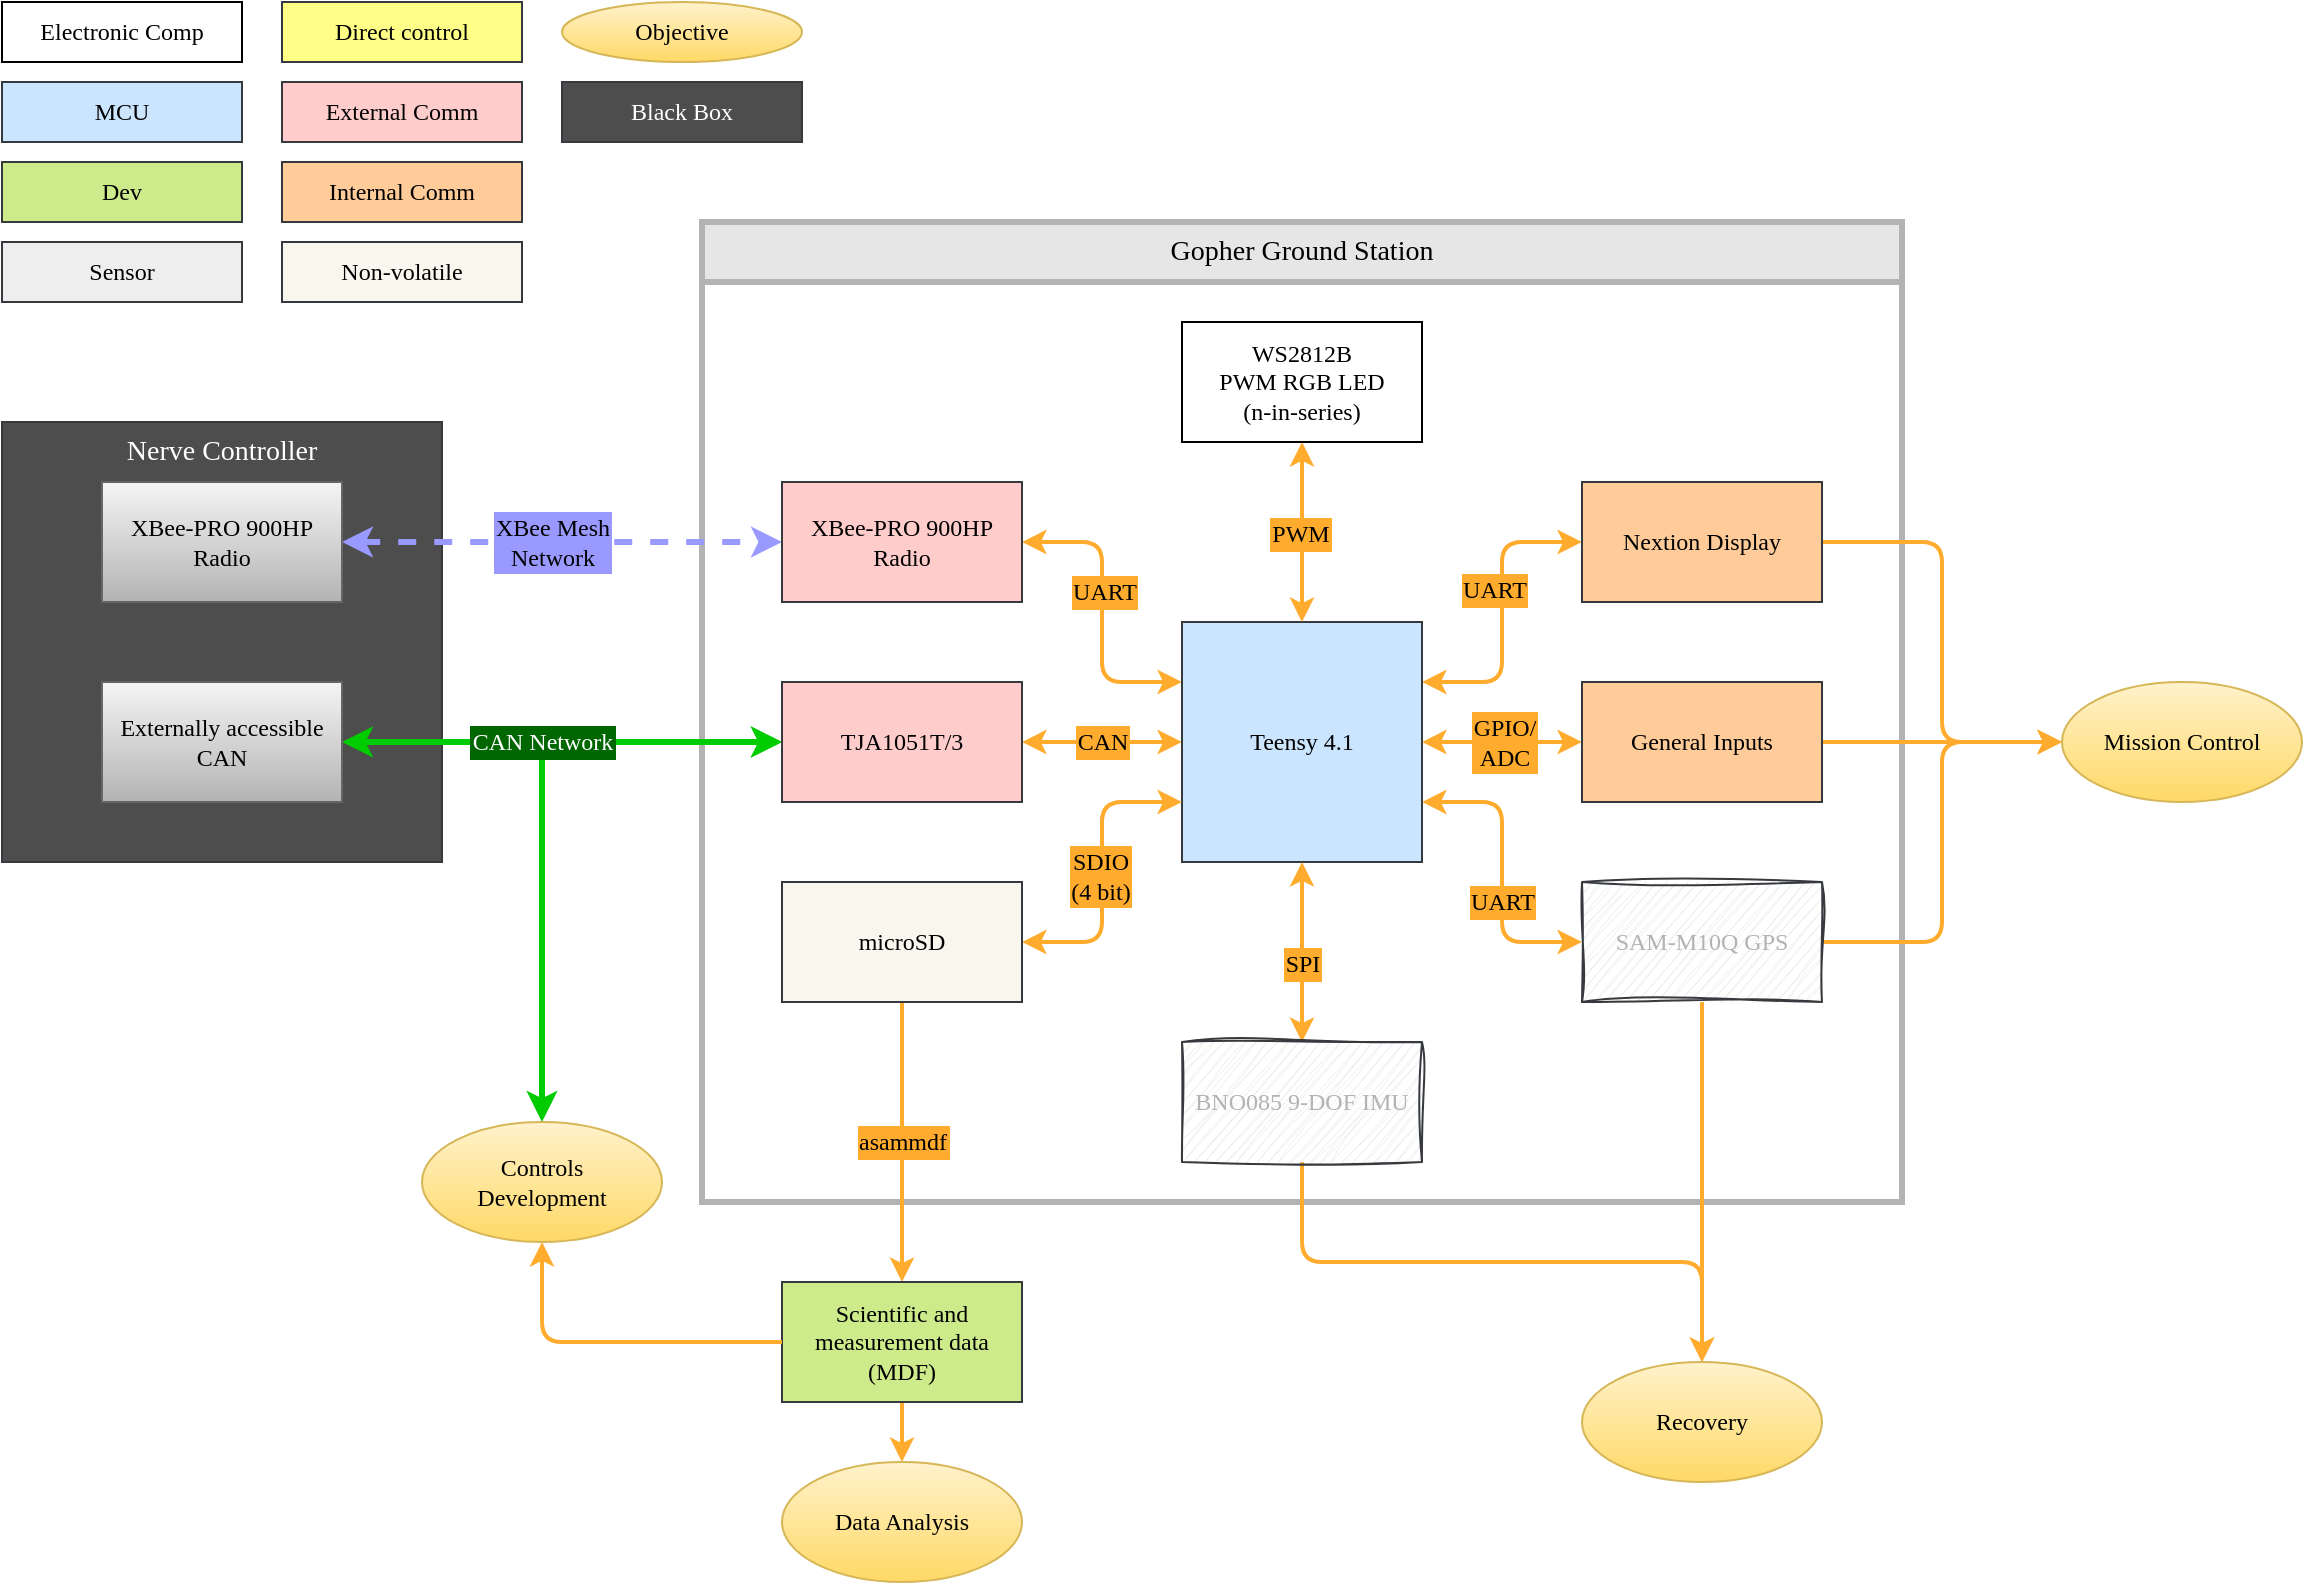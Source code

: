 <mxfile version="26.2.14">
  <diagram name="Page-1" id="97TUoN2fane45SlfonPO">
    <mxGraphModel dx="1426" dy="751" grid="1" gridSize="10" guides="1" tooltips="1" connect="1" arrows="1" fold="1" page="1" pageScale="1" pageWidth="1169" pageHeight="827" math="0" shadow="0">
      <root>
        <mxCell id="0" />
        <mxCell id="1" parent="0" />
        <mxCell id="kwVuulHhYQEp4bT080Gw-116" value="" style="rounded=0;whiteSpace=wrap;html=1;strokeWidth=3;strokeColor=#B3B3B3;fillColor=none;fontSize=14;verticalAlign=top;fontFamily=JetBrains Mono;fontSource=https%3A%2F%2Ffonts.googleapis.com%2Fcss%3Ffamily%3DJetBrains%2BMono;" parent="1" vertex="1">
          <mxGeometry x="360" y="120" width="600" height="490" as="geometry" />
        </mxCell>
        <mxCell id="kwVuulHhYQEp4bT080Gw-117" value="&lt;font data-font-src=&quot;https://fonts.googleapis.com/css?family=JetBrains+Mono&quot; face=&quot;JetBrains Mono&quot; style=&quot;font-size: 14px;&quot;&gt;Gopher Ground Station&lt;/font&gt;" style="rounded=0;whiteSpace=wrap;html=1;fillColor=#E6E6E6;strokeColor=#B3B3B3;strokeWidth=3;" parent="1" vertex="1">
          <mxGeometry x="360" y="120" width="600" height="30" as="geometry" />
        </mxCell>
        <mxCell id="kwVuulHhYQEp4bT080Gw-122" style="edgeStyle=orthogonalEdgeStyle;rounded=1;orthogonalLoop=1;jettySize=auto;html=1;exitX=0.5;exitY=0;exitDx=0;exitDy=0;entryX=0;entryY=0.5;entryDx=0;entryDy=0;strokeWidth=3;strokeColor=#00CC00;startArrow=classic;startFill=1;curved=0;" parent="1" source="kwVuulHhYQEp4bT080Gw-118" target="KvV1NGqTYcsydWI7pTUf-1" edge="1">
          <mxGeometry relative="1" as="geometry">
            <mxPoint x="210" y="390" as="sourcePoint" />
            <mxPoint x="400" y="380" as="targetPoint" />
          </mxGeometry>
        </mxCell>
        <mxCell id="kwVuulHhYQEp4bT080Gw-75" style="edgeStyle=orthogonalEdgeStyle;rounded=1;orthogonalLoop=1;jettySize=auto;html=1;exitX=0.5;exitY=1;exitDx=0;exitDy=0;strokeWidth=2;strokeColor=#FFAB2E;curved=0;entryX=0.5;entryY=0;entryDx=0;entryDy=0;" parent="1" source="kwVuulHhYQEp4bT080Gw-83" target="kwVuulHhYQEp4bT080Gw-115" edge="1">
          <mxGeometry relative="1" as="geometry">
            <mxPoint x="930" y="490" as="sourcePoint" />
            <mxPoint x="1070" y="420" as="targetPoint" />
          </mxGeometry>
        </mxCell>
        <mxCell id="kwVuulHhYQEp4bT080Gw-76" style="edgeStyle=orthogonalEdgeStyle;rounded=1;orthogonalLoop=1;jettySize=auto;html=1;exitX=0.5;exitY=1;exitDx=0;exitDy=0;strokeWidth=2;strokeColor=#FFAB2E;curved=0;entryX=0.5;entryY=0;entryDx=0;entryDy=0;" parent="1" source="kwVuulHhYQEp4bT080Gw-82" target="kwVuulHhYQEp4bT080Gw-115" edge="1">
          <mxGeometry relative="1" as="geometry">
            <mxPoint x="870" y="520" as="sourcePoint" />
            <mxPoint x="830" y="720" as="targetPoint" />
          </mxGeometry>
        </mxCell>
        <mxCell id="kwVuulHhYQEp4bT080Gw-84" value="&lt;font style=&quot;font-size: 14px;&quot;&gt;&lt;span style=&quot;color: rgb(255, 255, 255);&quot;&gt;Nerve Controller&lt;/span&gt;&lt;/font&gt;" style="rounded=0;whiteSpace=wrap;html=1;fontFamily=JetBrains Mono;fontSource=https%3A%2F%2Ffonts.googleapis.com%2Fcss%3Ffamily%3DJetBrains%2BMono;verticalAlign=top;fillColor=#4D4D4D;strokeColor=#36393d;strokeWidth=1;" parent="1" vertex="1">
          <mxGeometry x="10" y="220" width="220" height="220" as="geometry" />
        </mxCell>
        <mxCell id="kwVuulHhYQEp4bT080Gw-85" style="edgeStyle=orthogonalEdgeStyle;rounded=1;orthogonalLoop=1;jettySize=auto;html=1;exitX=1;exitY=0.5;exitDx=0;exitDy=0;entryX=0;entryY=0.5;entryDx=0;entryDy=0;strokeWidth=3;strokeColor=#9999FF;startArrow=classic;startFill=1;curved=0;dashed=1;" parent="1" source="kwVuulHhYQEp4bT080Gw-95" target="kwVuulHhYQEp4bT080Gw-78" edge="1">
          <mxGeometry relative="1" as="geometry" />
        </mxCell>
        <mxCell id="kwVuulHhYQEp4bT080Gw-86" value="&lt;div&gt;XBee Mesh&lt;/div&gt;&lt;div&gt;Network&lt;/div&gt;" style="edgeLabel;html=1;align=center;verticalAlign=middle;resizable=0;points=[];fontSize=12;fontFamily=JetBrains Mono;fontSource=https%3A%2F%2Ffonts.googleapis.com%2Fcss%3Ffamily%3DJetBrains%2BMono;labelBackgroundColor=#9999FF;labelBorderColor=#9999FF;" parent="kwVuulHhYQEp4bT080Gw-85" vertex="1" connectable="0">
          <mxGeometry x="-0.516" y="-3" relative="1" as="geometry">
            <mxPoint x="52" y="-3" as="offset" />
          </mxGeometry>
        </mxCell>
        <mxCell id="kwVuulHhYQEp4bT080Gw-87" style="edgeStyle=orthogonalEdgeStyle;rounded=1;orthogonalLoop=1;jettySize=auto;html=1;exitX=1;exitY=0.5;exitDx=0;exitDy=0;entryX=0;entryY=0.5;entryDx=0;entryDy=0;strokeWidth=3;strokeColor=#00CC00;startArrow=classic;startFill=1;curved=0;" parent="1" source="kwVuulHhYQEp4bT080Gw-99" target="KvV1NGqTYcsydWI7pTUf-1" edge="1">
          <mxGeometry relative="1" as="geometry">
            <mxPoint x="210" y="250" as="sourcePoint" />
            <mxPoint x="400" y="380" as="targetPoint" />
          </mxGeometry>
        </mxCell>
        <mxCell id="kwVuulHhYQEp4bT080Gw-88" value="CAN Network" style="edgeLabel;html=1;align=center;verticalAlign=middle;resizable=0;points=[];fontSize=12;fontFamily=JetBrains Mono;fontSource=https%3A%2F%2Ffonts.googleapis.com%2Fcss%3Ffamily%3DJetBrains%2BMono;labelBackgroundColor=#006600;labelBorderColor=#006600;fontColor=#FFFFFF;" parent="kwVuulHhYQEp4bT080Gw-87" vertex="1" connectable="0">
          <mxGeometry x="-0.516" y="-3" relative="1" as="geometry">
            <mxPoint x="47" y="-3" as="offset" />
          </mxGeometry>
        </mxCell>
        <mxCell id="kwVuulHhYQEp4bT080Gw-89" style="edgeStyle=orthogonalEdgeStyle;rounded=1;orthogonalLoop=1;jettySize=auto;html=1;entryX=0.5;entryY=0;entryDx=0;entryDy=0;strokeWidth=2;strokeColor=#FFAB2E;curved=0;exitX=0.5;exitY=1;exitDx=0;exitDy=0;" parent="1" source="kwVuulHhYQEp4bT080Gw-77" target="kwVuulHhYQEp4bT080Gw-92" edge="1">
          <mxGeometry relative="1" as="geometry">
            <mxPoint x="260" y="580" as="sourcePoint" />
            <Array as="points">
              <mxPoint x="460" y="580" />
              <mxPoint x="460" y="580" />
            </Array>
          </mxGeometry>
        </mxCell>
        <mxCell id="kwVuulHhYQEp4bT080Gw-90" value="asammdf" style="edgeLabel;html=1;align=center;verticalAlign=middle;resizable=0;points=[];fontSize=12;fontFamily=JetBrains Mono;fontSource=https%3A%2F%2Ffonts.googleapis.com%2Fcss%3Ffamily%3DJetBrains%2BMono;labelBorderColor=#FFAB2E;labelBackgroundColor=#FFAB2E;" parent="kwVuulHhYQEp4bT080Gw-89" vertex="1" connectable="0">
          <mxGeometry x="-0.057" y="2" relative="1" as="geometry">
            <mxPoint x="-2" y="4" as="offset" />
          </mxGeometry>
        </mxCell>
        <mxCell id="kwVuulHhYQEp4bT080Gw-91" style="edgeStyle=orthogonalEdgeStyle;rounded=1;orthogonalLoop=1;jettySize=auto;html=1;exitX=0.5;exitY=1;exitDx=0;exitDy=0;entryX=0.5;entryY=0;entryDx=0;entryDy=0;strokeWidth=2;strokeColor=#FFAB2E;curved=0;" parent="1" source="kwVuulHhYQEp4bT080Gw-92" target="kwVuulHhYQEp4bT080Gw-96" edge="1">
          <mxGeometry relative="1" as="geometry">
            <mxPoint x="380" y="780" as="targetPoint" />
          </mxGeometry>
        </mxCell>
        <mxCell id="kwVuulHhYQEp4bT080Gw-92" value="&lt;div&gt;Scientific and measurement data&lt;/div&gt;&lt;div&gt;(MDF)&lt;br&gt;&lt;/div&gt;" style="rounded=0;whiteSpace=wrap;html=1;fontFamily=JetBrains Mono;fontSource=https%3A%2F%2Ffonts.googleapis.com%2Fcss%3Ffamily%3DJetBrains%2BMono;fillColor=#cdeb8b;strokeColor=#36393d;" parent="1" vertex="1">
          <mxGeometry x="400" y="650" width="120" height="60" as="geometry" />
        </mxCell>
        <mxCell id="kwVuulHhYQEp4bT080Gw-93" style="edgeStyle=orthogonalEdgeStyle;rounded=1;orthogonalLoop=1;jettySize=auto;html=1;strokeWidth=2;strokeColor=#FFAB2E;curved=0;exitX=1;exitY=0.5;exitDx=0;exitDy=0;entryX=0;entryY=0.25;entryDx=0;entryDy=0;startArrow=classic;startFill=1;" parent="1" source="kwVuulHhYQEp4bT080Gw-78" target="kwVuulHhYQEp4bT080Gw-104" edge="1">
          <mxGeometry relative="1" as="geometry">
            <mxPoint x="660" y="270" as="sourcePoint" />
          </mxGeometry>
        </mxCell>
        <mxCell id="kwVuulHhYQEp4bT080Gw-94" value="UART" style="edgeLabel;html=1;align=center;verticalAlign=middle;resizable=0;points=[];fontSize=12;fontFamily=JetBrains Mono;fontSource=https%3A%2F%2Ffonts.googleapis.com%2Fcss%3Ffamily%3DJetBrains%2BMono;labelBorderColor=#FFAB2E;labelBackgroundColor=#FFAB2E;" parent="kwVuulHhYQEp4bT080Gw-93" vertex="1" connectable="0">
          <mxGeometry x="-0.133" y="1" relative="1" as="geometry">
            <mxPoint as="offset" />
          </mxGeometry>
        </mxCell>
        <mxCell id="kwVuulHhYQEp4bT080Gw-95" value="XBee-PRO 900HP Radio" style="rounded=0;whiteSpace=wrap;html=1;fontFamily=JetBrains Mono;fontSource=https%3A%2F%2Ffonts.googleapis.com%2Fcss%3Ffamily%3DJetBrains%2BMono;fillColor=#f5f5f5;gradientColor=#b3b3b3;strokeColor=#666666;" parent="1" vertex="1">
          <mxGeometry x="60" y="250" width="120" height="60" as="geometry" />
        </mxCell>
        <mxCell id="kwVuulHhYQEp4bT080Gw-96" value="Data Analysis" style="ellipse;whiteSpace=wrap;html=1;fontFamily=JetBrains Mono;fontSource=https%3A%2F%2Ffonts.googleapis.com%2Fcss%3Ffamily%3DJetBrains%2BMono;fillColor=#fff2cc;strokeColor=#d6b656;gradientColor=#ffd966;" parent="1" vertex="1">
          <mxGeometry x="400" y="740" width="120" height="60" as="geometry" />
        </mxCell>
        <mxCell id="kwVuulHhYQEp4bT080Gw-97" style="edgeStyle=orthogonalEdgeStyle;rounded=1;orthogonalLoop=1;jettySize=auto;html=1;exitX=1;exitY=0.5;exitDx=0;exitDy=0;strokeWidth=2;strokeColor=#FFAB2E;curved=0;entryX=0;entryY=0.5;entryDx=0;entryDy=0;" parent="1" source="kwVuulHhYQEp4bT080Gw-79" target="kwVuulHhYQEp4bT080Gw-98" edge="1">
          <mxGeometry relative="1" as="geometry" />
        </mxCell>
        <mxCell id="kwVuulHhYQEp4bT080Gw-98" value="Mission Control" style="ellipse;whiteSpace=wrap;html=1;fontFamily=JetBrains Mono;fontSource=https%3A%2F%2Ffonts.googleapis.com%2Fcss%3Ffamily%3DJetBrains%2BMono;fillColor=#fff2cc;strokeColor=#d6b656;shadow=0;gradientColor=#ffd966;" parent="1" vertex="1">
          <mxGeometry x="1040" y="350" width="120" height="60" as="geometry" />
        </mxCell>
        <mxCell id="kwVuulHhYQEp4bT080Gw-99" value="Externally accessible CAN" style="rounded=0;whiteSpace=wrap;html=1;fontFamily=JetBrains Mono;fontSource=https%3A%2F%2Ffonts.googleapis.com%2Fcss%3Ffamily%3DJetBrains%2BMono;fillColor=#f5f5f5;gradientColor=#b3b3b3;strokeColor=#666666;" parent="1" vertex="1">
          <mxGeometry x="60" y="350" width="120" height="60" as="geometry" />
        </mxCell>
        <mxCell id="kwVuulHhYQEp4bT080Gw-100" style="edgeStyle=orthogonalEdgeStyle;rounded=1;orthogonalLoop=1;jettySize=auto;html=1;strokeWidth=2;strokeColor=#FFAB2E;curved=0;exitX=1;exitY=0.5;exitDx=0;exitDy=0;entryX=0;entryY=0.5;entryDx=0;entryDy=0;startArrow=classic;startFill=1;" parent="1" source="KvV1NGqTYcsydWI7pTUf-1" target="kwVuulHhYQEp4bT080Gw-104" edge="1">
          <mxGeometry relative="1" as="geometry">
            <mxPoint x="520" y="380" as="sourcePoint" />
            <mxPoint x="670" y="330" as="targetPoint" />
          </mxGeometry>
        </mxCell>
        <mxCell id="kwVuulHhYQEp4bT080Gw-101" value="CAN" style="edgeLabel;html=1;align=center;verticalAlign=middle;resizable=0;points=[];fontSize=12;fontFamily=JetBrains Mono;fontSource=https%3A%2F%2Ffonts.googleapis.com%2Fcss%3Ffamily%3DJetBrains%2BMono;labelBorderColor=#FFAB2E;labelBackgroundColor=#FFAB2E;" parent="kwVuulHhYQEp4bT080Gw-100" vertex="1" connectable="0">
          <mxGeometry x="-0.133" y="1" relative="1" as="geometry">
            <mxPoint x="5" y="1" as="offset" />
          </mxGeometry>
        </mxCell>
        <mxCell id="kwVuulHhYQEp4bT080Gw-102" style="edgeStyle=orthogonalEdgeStyle;rounded=1;orthogonalLoop=1;jettySize=auto;html=1;strokeWidth=2;strokeColor=#FFAB2E;curved=0;exitX=0;exitY=0.5;exitDx=0;exitDy=0;entryX=1;entryY=0.25;entryDx=0;entryDy=0;startArrow=classic;startFill=1;" parent="1" source="kwVuulHhYQEp4bT080Gw-79" target="kwVuulHhYQEp4bT080Gw-104" edge="1">
          <mxGeometry relative="1" as="geometry">
            <mxPoint x="530" y="330" as="sourcePoint" />
            <mxPoint x="610" y="390" as="targetPoint" />
          </mxGeometry>
        </mxCell>
        <mxCell id="kwVuulHhYQEp4bT080Gw-103" value="UART" style="edgeLabel;html=1;align=center;verticalAlign=middle;resizable=0;points=[];fontSize=12;fontFamily=JetBrains Mono;fontSource=https%3A%2F%2Ffonts.googleapis.com%2Fcss%3Ffamily%3DJetBrains%2BMono;labelBorderColor=#FFAB2E;labelBackgroundColor=#FFAB2E;" parent="kwVuulHhYQEp4bT080Gw-102" vertex="1" connectable="0">
          <mxGeometry x="-0.133" y="1" relative="1" as="geometry">
            <mxPoint x="-5" y="-1" as="offset" />
          </mxGeometry>
        </mxCell>
        <mxCell id="kwVuulHhYQEp4bT080Gw-104" value="Teensy 4.1" style="rounded=0;whiteSpace=wrap;html=1;fontFamily=JetBrains Mono;fontSource=https%3A%2F%2Ffonts.googleapis.com%2Fcss%3Ffamily%3DJetBrains%2BMono;fillColor=#cce5ff;strokeColor=#36393d;" parent="1" vertex="1">
          <mxGeometry x="600" y="320" width="120" height="120" as="geometry" />
        </mxCell>
        <mxCell id="kwVuulHhYQEp4bT080Gw-105" style="edgeStyle=orthogonalEdgeStyle;rounded=1;orthogonalLoop=1;jettySize=auto;html=1;strokeWidth=2;strokeColor=#FFAB2E;curved=0;exitX=1;exitY=0.5;exitDx=0;exitDy=0;entryX=0;entryY=0.75;entryDx=0;entryDy=0;startArrow=classic;startFill=1;" parent="1" source="kwVuulHhYQEp4bT080Gw-77" target="kwVuulHhYQEp4bT080Gw-104" edge="1">
          <mxGeometry relative="1" as="geometry">
            <mxPoint x="530" y="330" as="sourcePoint" />
            <mxPoint x="610" y="360" as="targetPoint" />
          </mxGeometry>
        </mxCell>
        <mxCell id="kwVuulHhYQEp4bT080Gw-106" value="&lt;div&gt;SDIO&lt;/div&gt;&lt;div&gt;(4 bit)&lt;/div&gt;" style="edgeLabel;html=1;align=center;verticalAlign=middle;resizable=0;points=[];fontSize=12;fontFamily=JetBrains Mono;fontSource=https%3A%2F%2Ffonts.googleapis.com%2Fcss%3Ffamily%3DJetBrains%2BMono;labelBorderColor=#FFAB2E;labelBackgroundColor=#FFAB2E;" parent="kwVuulHhYQEp4bT080Gw-105" vertex="1" connectable="0">
          <mxGeometry x="-0.133" y="1" relative="1" as="geometry">
            <mxPoint y="-8" as="offset" />
          </mxGeometry>
        </mxCell>
        <mxCell id="kwVuulHhYQEp4bT080Gw-107" style="edgeStyle=orthogonalEdgeStyle;rounded=1;orthogonalLoop=1;jettySize=auto;html=1;strokeWidth=2;strokeColor=#FFAB2E;curved=0;exitX=0;exitY=0.5;exitDx=0;exitDy=0;entryX=1;entryY=0.5;entryDx=0;entryDy=0;startArrow=classic;startFill=1;" parent="1" source="kwVuulHhYQEp4bT080Gw-80" target="kwVuulHhYQEp4bT080Gw-104" edge="1">
          <mxGeometry relative="1" as="geometry">
            <mxPoint x="810" y="390" as="sourcePoint" />
            <mxPoint x="730" y="390" as="targetPoint" />
          </mxGeometry>
        </mxCell>
        <mxCell id="kwVuulHhYQEp4bT080Gw-108" value="&lt;div&gt;GPIO/&lt;/div&gt;&lt;div&gt;ADC&lt;/div&gt;" style="edgeLabel;html=1;align=center;verticalAlign=middle;resizable=0;points=[];fontSize=12;fontFamily=JetBrains Mono;fontSource=https%3A%2F%2Ffonts.googleapis.com%2Fcss%3Ffamily%3DJetBrains%2BMono;labelBorderColor=#FFAB2E;labelBackgroundColor=#FFAB2E;" parent="kwVuulHhYQEp4bT080Gw-107" vertex="1" connectable="0">
          <mxGeometry x="-0.133" y="1" relative="1" as="geometry">
            <mxPoint x="-5" y="-1" as="offset" />
          </mxGeometry>
        </mxCell>
        <mxCell id="kwVuulHhYQEp4bT080Gw-109" style="edgeStyle=orthogonalEdgeStyle;rounded=1;orthogonalLoop=1;jettySize=auto;html=1;strokeWidth=2;strokeColor=#FFAB2E;curved=0;exitX=0.5;exitY=0;exitDx=0;exitDy=0;entryX=0.5;entryY=1;entryDx=0;entryDy=0;startArrow=classic;startFill=1;" parent="1" source="kwVuulHhYQEp4bT080Gw-82" target="kwVuulHhYQEp4bT080Gw-104" edge="1">
          <mxGeometry relative="1" as="geometry">
            <mxPoint x="530" y="490" as="sourcePoint" />
            <mxPoint x="610" y="420" as="targetPoint" />
          </mxGeometry>
        </mxCell>
        <mxCell id="kwVuulHhYQEp4bT080Gw-110" value="SPI" style="edgeLabel;html=1;align=center;verticalAlign=middle;resizable=0;points=[];fontSize=12;fontFamily=JetBrains Mono;fontSource=https%3A%2F%2Ffonts.googleapis.com%2Fcss%3Ffamily%3DJetBrains%2BMono;labelBorderColor=#FFAB2E;labelBackgroundColor=#FFAB2E;" parent="kwVuulHhYQEp4bT080Gw-109" vertex="1" connectable="0">
          <mxGeometry x="-0.133" y="1" relative="1" as="geometry">
            <mxPoint x="1" as="offset" />
          </mxGeometry>
        </mxCell>
        <mxCell id="kwVuulHhYQEp4bT080Gw-111" style="edgeStyle=orthogonalEdgeStyle;rounded=1;orthogonalLoop=1;jettySize=auto;html=1;strokeWidth=2;strokeColor=#FFAB2E;curved=0;exitX=0;exitY=0.5;exitDx=0;exitDy=0;entryX=1;entryY=0.75;entryDx=0;entryDy=0;startArrow=classic;startFill=1;" parent="1" source="kwVuulHhYQEp4bT080Gw-83" target="kwVuulHhYQEp4bT080Gw-104" edge="1">
          <mxGeometry relative="1" as="geometry">
            <mxPoint x="590" y="580" as="sourcePoint" />
            <mxPoint x="640" y="450" as="targetPoint" />
          </mxGeometry>
        </mxCell>
        <mxCell id="kwVuulHhYQEp4bT080Gw-112" value="UART" style="edgeLabel;html=1;align=center;verticalAlign=middle;resizable=0;points=[];fontSize=12;fontFamily=JetBrains Mono;fontSource=https%3A%2F%2Ffonts.googleapis.com%2Fcss%3Ffamily%3DJetBrains%2BMono;labelBorderColor=#FFAB2E;labelBackgroundColor=#FFAB2E;" parent="kwVuulHhYQEp4bT080Gw-111" vertex="1" connectable="0">
          <mxGeometry x="-0.133" y="1" relative="1" as="geometry">
            <mxPoint x="1" y="5" as="offset" />
          </mxGeometry>
        </mxCell>
        <mxCell id="kwVuulHhYQEp4bT080Gw-113" style="edgeStyle=orthogonalEdgeStyle;rounded=1;orthogonalLoop=1;jettySize=auto;html=1;exitX=1;exitY=0.5;exitDx=0;exitDy=0;strokeWidth=2;strokeColor=#FFAB2E;curved=0;entryX=0;entryY=0.5;entryDx=0;entryDy=0;" parent="1" source="kwVuulHhYQEp4bT080Gw-80" target="kwVuulHhYQEp4bT080Gw-98" edge="1">
          <mxGeometry relative="1" as="geometry">
            <mxPoint x="930" y="290" as="sourcePoint" />
            <mxPoint x="1070" y="360" as="targetPoint" />
          </mxGeometry>
        </mxCell>
        <mxCell id="kwVuulHhYQEp4bT080Gw-114" style="edgeStyle=orthogonalEdgeStyle;rounded=1;orthogonalLoop=1;jettySize=auto;html=1;exitX=1;exitY=0.5;exitDx=0;exitDy=0;strokeWidth=2;strokeColor=#FFAB2E;curved=0;entryX=0;entryY=0.5;entryDx=0;entryDy=0;" parent="1" source="kwVuulHhYQEp4bT080Gw-83" target="kwVuulHhYQEp4bT080Gw-98" edge="1">
          <mxGeometry relative="1" as="geometry">
            <mxPoint x="930" y="390" as="sourcePoint" />
            <mxPoint x="1010" y="390" as="targetPoint" />
          </mxGeometry>
        </mxCell>
        <mxCell id="kwVuulHhYQEp4bT080Gw-115" value="Recovery" style="ellipse;whiteSpace=wrap;html=1;fontFamily=JetBrains Mono;fontSource=https%3A%2F%2Ffonts.googleapis.com%2Fcss%3Ffamily%3DJetBrains%2BMono;fillColor=#fff2cc;strokeColor=#d6b656;shadow=0;gradientColor=#ffd966;" parent="1" vertex="1">
          <mxGeometry x="800" y="690" width="120" height="60" as="geometry" />
        </mxCell>
        <mxCell id="kwVuulHhYQEp4bT080Gw-118" value="&lt;div&gt;Controls&lt;/div&gt;&lt;div&gt;Development&lt;/div&gt;" style="ellipse;whiteSpace=wrap;html=1;fontFamily=JetBrains Mono;fontSource=https%3A%2F%2Ffonts.googleapis.com%2Fcss%3Ffamily%3DJetBrains%2BMono;fillColor=#fff2cc;strokeColor=#d6b656;gradientColor=#ffd966;" parent="1" vertex="1">
          <mxGeometry x="220" y="570" width="120" height="60" as="geometry" />
        </mxCell>
        <mxCell id="kwVuulHhYQEp4bT080Gw-120" style="edgeStyle=orthogonalEdgeStyle;rounded=1;orthogonalLoop=1;jettySize=auto;html=1;exitX=0;exitY=0.5;exitDx=0;exitDy=0;entryX=0.5;entryY=1;entryDx=0;entryDy=0;strokeWidth=2;strokeColor=#FFAB2E;curved=0;" parent="1" source="kwVuulHhYQEp4bT080Gw-92" target="kwVuulHhYQEp4bT080Gw-118" edge="1">
          <mxGeometry relative="1" as="geometry">
            <mxPoint x="470" y="790" as="targetPoint" />
            <mxPoint x="470" y="760" as="sourcePoint" />
          </mxGeometry>
        </mxCell>
        <mxCell id="kwVuulHhYQEp4bT080Gw-125" value="MCU" style="rounded=0;whiteSpace=wrap;html=1;fontSize=12;fontFamily=JetBrains Mono;fontSource=https%3A%2F%2Ffonts.googleapis.com%2Fcss%3Ffamily%3DJetBrains%2BMono;fillColor=#cce5ff;strokeColor=#36393d;" parent="1" vertex="1">
          <mxGeometry x="10" y="50" width="120" height="30" as="geometry" />
        </mxCell>
        <mxCell id="kwVuulHhYQEp4bT080Gw-126" value="Sensor" style="rounded=0;whiteSpace=wrap;html=1;fontSize=12;fontFamily=JetBrains Mono;fontSource=https%3A%2F%2Ffonts.googleapis.com%2Fcss%3Ffamily%3DJetBrains%2BMono;fillColor=#eeeeee;strokeColor=#36393d;" parent="1" vertex="1">
          <mxGeometry x="10" y="130" width="120" height="30" as="geometry" />
        </mxCell>
        <mxCell id="kwVuulHhYQEp4bT080Gw-127" value="Direct control" style="rounded=0;whiteSpace=wrap;html=1;fontSize=12;fontFamily=JetBrains Mono;fontSource=https%3A%2F%2Ffonts.googleapis.com%2Fcss%3Ffamily%3DJetBrains%2BMono;fillColor=#ffff88;strokeColor=#36393d;" parent="1" vertex="1">
          <mxGeometry x="150" y="10" width="120" height="30" as="geometry" />
        </mxCell>
        <mxCell id="kwVuulHhYQEp4bT080Gw-128" value="External Comm" style="rounded=0;whiteSpace=wrap;html=1;fontSize=12;fontFamily=JetBrains Mono;fontSource=https%3A%2F%2Ffonts.googleapis.com%2Fcss%3Ffamily%3DJetBrains%2BMono;fillColor=#ffcccc;strokeColor=#36393d;" parent="1" vertex="1">
          <mxGeometry x="150" y="50" width="120" height="30" as="geometry" />
        </mxCell>
        <mxCell id="kwVuulHhYQEp4bT080Gw-129" value="Internal Comm " style="rounded=0;whiteSpace=wrap;html=1;fontSize=12;fontFamily=JetBrains Mono;fontSource=https%3A%2F%2Ffonts.googleapis.com%2Fcss%3Ffamily%3DJetBrains%2BMono;fillColor=#ffcc99;strokeColor=#36393d;" parent="1" vertex="1">
          <mxGeometry x="150" y="90" width="120" height="30" as="geometry" />
        </mxCell>
        <mxCell id="kwVuulHhYQEp4bT080Gw-130" value="Electronic Comp" style="rounded=0;whiteSpace=wrap;html=1;fontSize=12;fontFamily=JetBrains Mono;fontSource=https%3A%2F%2Ffonts.googleapis.com%2Fcss%3Ffamily%3DJetBrains%2BMono;" parent="1" vertex="1">
          <mxGeometry x="10" y="10" width="120" height="30" as="geometry" />
        </mxCell>
        <mxCell id="kwVuulHhYQEp4bT080Gw-131" value="Dev" style="rounded=0;whiteSpace=wrap;html=1;fontSize=12;fontFamily=JetBrains Mono;fontSource=https%3A%2F%2Ffonts.googleapis.com%2Fcss%3Ffamily%3DJetBrains%2BMono;fillColor=#cdeb8b;strokeColor=#36393d;" parent="1" vertex="1">
          <mxGeometry x="10" y="90" width="120" height="30" as="geometry" />
        </mxCell>
        <mxCell id="kwVuulHhYQEp4bT080Gw-132" value="Non-volatile" style="rounded=0;whiteSpace=wrap;html=1;fontSize=12;fontFamily=JetBrains Mono;fontSource=https%3A%2F%2Ffonts.googleapis.com%2Fcss%3Ffamily%3DJetBrains%2BMono;fillColor=#f9f7ed;strokeColor=#36393d;" parent="1" vertex="1">
          <mxGeometry x="150" y="130" width="120" height="30" as="geometry" />
        </mxCell>
        <mxCell id="kwVuulHhYQEp4bT080Gw-134" style="edgeStyle=orthogonalEdgeStyle;rounded=1;orthogonalLoop=1;jettySize=auto;html=1;strokeWidth=2;strokeColor=#FFAB2E;curved=0;exitX=0.5;exitY=0;exitDx=0;exitDy=0;entryX=0.5;entryY=1;entryDx=0;entryDy=0;startArrow=classic;startFill=1;" parent="1" source="kwVuulHhYQEp4bT080Gw-104" target="KvV1NGqTYcsydWI7pTUf-2" edge="1">
          <mxGeometry relative="1" as="geometry">
            <mxPoint x="670" y="540" as="sourcePoint" />
            <mxPoint x="660" y="230" as="targetPoint" />
          </mxGeometry>
        </mxCell>
        <mxCell id="kwVuulHhYQEp4bT080Gw-135" value="PWM" style="edgeLabel;html=1;align=center;verticalAlign=middle;resizable=0;points=[];fontSize=12;fontFamily=JetBrains Mono;fontSource=https%3A%2F%2Ffonts.googleapis.com%2Fcss%3Ffamily%3DJetBrains%2BMono;labelBorderColor=#FFAB2E;labelBackgroundColor=#FFAB2E;" parent="kwVuulHhYQEp4bT080Gw-134" vertex="1" connectable="0">
          <mxGeometry x="-0.133" y="1" relative="1" as="geometry">
            <mxPoint y="-5" as="offset" />
          </mxGeometry>
        </mxCell>
        <mxCell id="kwVuulHhYQEp4bT080Gw-77" value="microSD" style="rounded=0;whiteSpace=wrap;html=1;fillColor=#f9f7ed;strokeColor=#36393d;fontFamily=JetBrains Mono;fontSource=https%3A%2F%2Ffonts.googleapis.com%2Fcss%3Ffamily%3DJetBrains%2BMono;" parent="1" vertex="1">
          <mxGeometry x="400" y="450" width="120" height="60" as="geometry" />
        </mxCell>
        <mxCell id="kwVuulHhYQEp4bT080Gw-78" value="XBee-PRO 900HP Radio" style="rounded=0;whiteSpace=wrap;html=1;fillColor=#ffcccc;strokeColor=#36393d;fontFamily=JetBrains Mono;fontSource=https%3A%2F%2Ffonts.googleapis.com%2Fcss%3Ffamily%3DJetBrains%2BMono;" parent="1" vertex="1">
          <mxGeometry x="400" y="250" width="120" height="60" as="geometry" />
        </mxCell>
        <mxCell id="kwVuulHhYQEp4bT080Gw-79" value="&lt;div&gt;Nextion Display&lt;/div&gt;" style="rounded=0;whiteSpace=wrap;html=1;fillColor=#ffcc99;strokeColor=#36393d;fontFamily=JetBrains Mono;fontSource=https%3A%2F%2Ffonts.googleapis.com%2Fcss%3Ffamily%3DJetBrains%2BMono;" parent="1" vertex="1">
          <mxGeometry x="800" y="250" width="120" height="60" as="geometry" />
        </mxCell>
        <mxCell id="kwVuulHhYQEp4bT080Gw-80" value="&lt;div&gt;General Inputs&lt;/div&gt;" style="rounded=0;whiteSpace=wrap;html=1;fillColor=#ffcc99;strokeColor=#36393d;fontFamily=JetBrains Mono;fontSource=https%3A%2F%2Ffonts.googleapis.com%2Fcss%3Ffamily%3DJetBrains%2BMono;" parent="1" vertex="1">
          <mxGeometry x="800" y="350" width="120" height="60" as="geometry" />
        </mxCell>
        <mxCell id="kwVuulHhYQEp4bT080Gw-82" value="&lt;div&gt;BNO085 9-DOF IMU&lt;/div&gt;" style="rounded=0;whiteSpace=wrap;html=1;fillColor=#eeeeee;strokeColor=#36393d;fontFamily=JetBrains Mono;fontSource=https%3A%2F%2Ffonts.googleapis.com%2Fcss%3Ffamily%3DJetBrains%2BMono;sketch=1;curveFitting=1;jiggle=2;fontColor=#B3B3B3;" parent="1" vertex="1">
          <mxGeometry x="600" y="530" width="120" height="60" as="geometry" />
        </mxCell>
        <mxCell id="kwVuulHhYQEp4bT080Gw-83" value="SAM-M10Q GPS" style="rounded=0;whiteSpace=wrap;html=1;fillColor=#eeeeee;strokeColor=#36393d;fontFamily=JetBrains Mono;fontSource=https%3A%2F%2Ffonts.googleapis.com%2Fcss%3Ffamily%3DJetBrains%2BMono;glass=0;shadow=0;sketch=1;curveFitting=1;jiggle=2;fontColor=#B3B3B3;" parent="1" vertex="1">
          <mxGeometry x="800" y="450" width="120" height="60" as="geometry" />
        </mxCell>
        <mxCell id="Kjx739AbnpxasNLrVXpB-1" value="Objective" style="ellipse;whiteSpace=wrap;html=1;fontFamily=JetBrains Mono;fontSource=https%3A%2F%2Ffonts.googleapis.com%2Fcss%3Ffamily%3DJetBrains%2BMono;fillColor=#fff2cc;strokeColor=#d6b656;shadow=0;gradientColor=#ffd966;" parent="1" vertex="1">
          <mxGeometry x="290" y="10" width="120" height="30" as="geometry" />
        </mxCell>
        <mxCell id="Kjx739AbnpxasNLrVXpB-2" value="&lt;span style=&quot;color: rgb(255, 255, 255);&quot;&gt;Black Box&lt;/span&gt;" style="rounded=0;whiteSpace=wrap;html=1;fontFamily=JetBrains Mono;fontSource=https%3A%2F%2Ffonts.googleapis.com%2Fcss%3Ffamily%3DJetBrains%2BMono;verticalAlign=middle;fillColor=#4D4D4D;strokeColor=#36393d;strokeWidth=1;" parent="1" vertex="1">
          <mxGeometry x="290" y="50" width="120" height="30" as="geometry" />
        </mxCell>
        <mxCell id="KvV1NGqTYcsydWI7pTUf-1" value="TJA1051T/3" style="rounded=0;whiteSpace=wrap;html=1;fillColor=#ffcccc;strokeColor=#36393d;fontFamily=JetBrains Mono;fontSource=https%3A%2F%2Ffonts.googleapis.com%2Fcss%3Ffamily%3DJetBrains%2BMono;" vertex="1" parent="1">
          <mxGeometry x="400" y="350" width="120" height="60" as="geometry" />
        </mxCell>
        <mxCell id="KvV1NGqTYcsydWI7pTUf-2" value="&lt;div&gt;WS2812B&lt;/div&gt;&lt;div&gt;PWM RGB LED&lt;/div&gt;(n-in-series)" style="rounded=0;whiteSpace=wrap;html=1;fontFamily=JetBrains Mono;fontSource=https%3A%2F%2Ffonts.googleapis.com%2Fcss%3Ffamily%3DJetBrains%2BMono;" vertex="1" parent="1">
          <mxGeometry x="600" y="170" width="120" height="60" as="geometry" />
        </mxCell>
      </root>
    </mxGraphModel>
  </diagram>
</mxfile>
